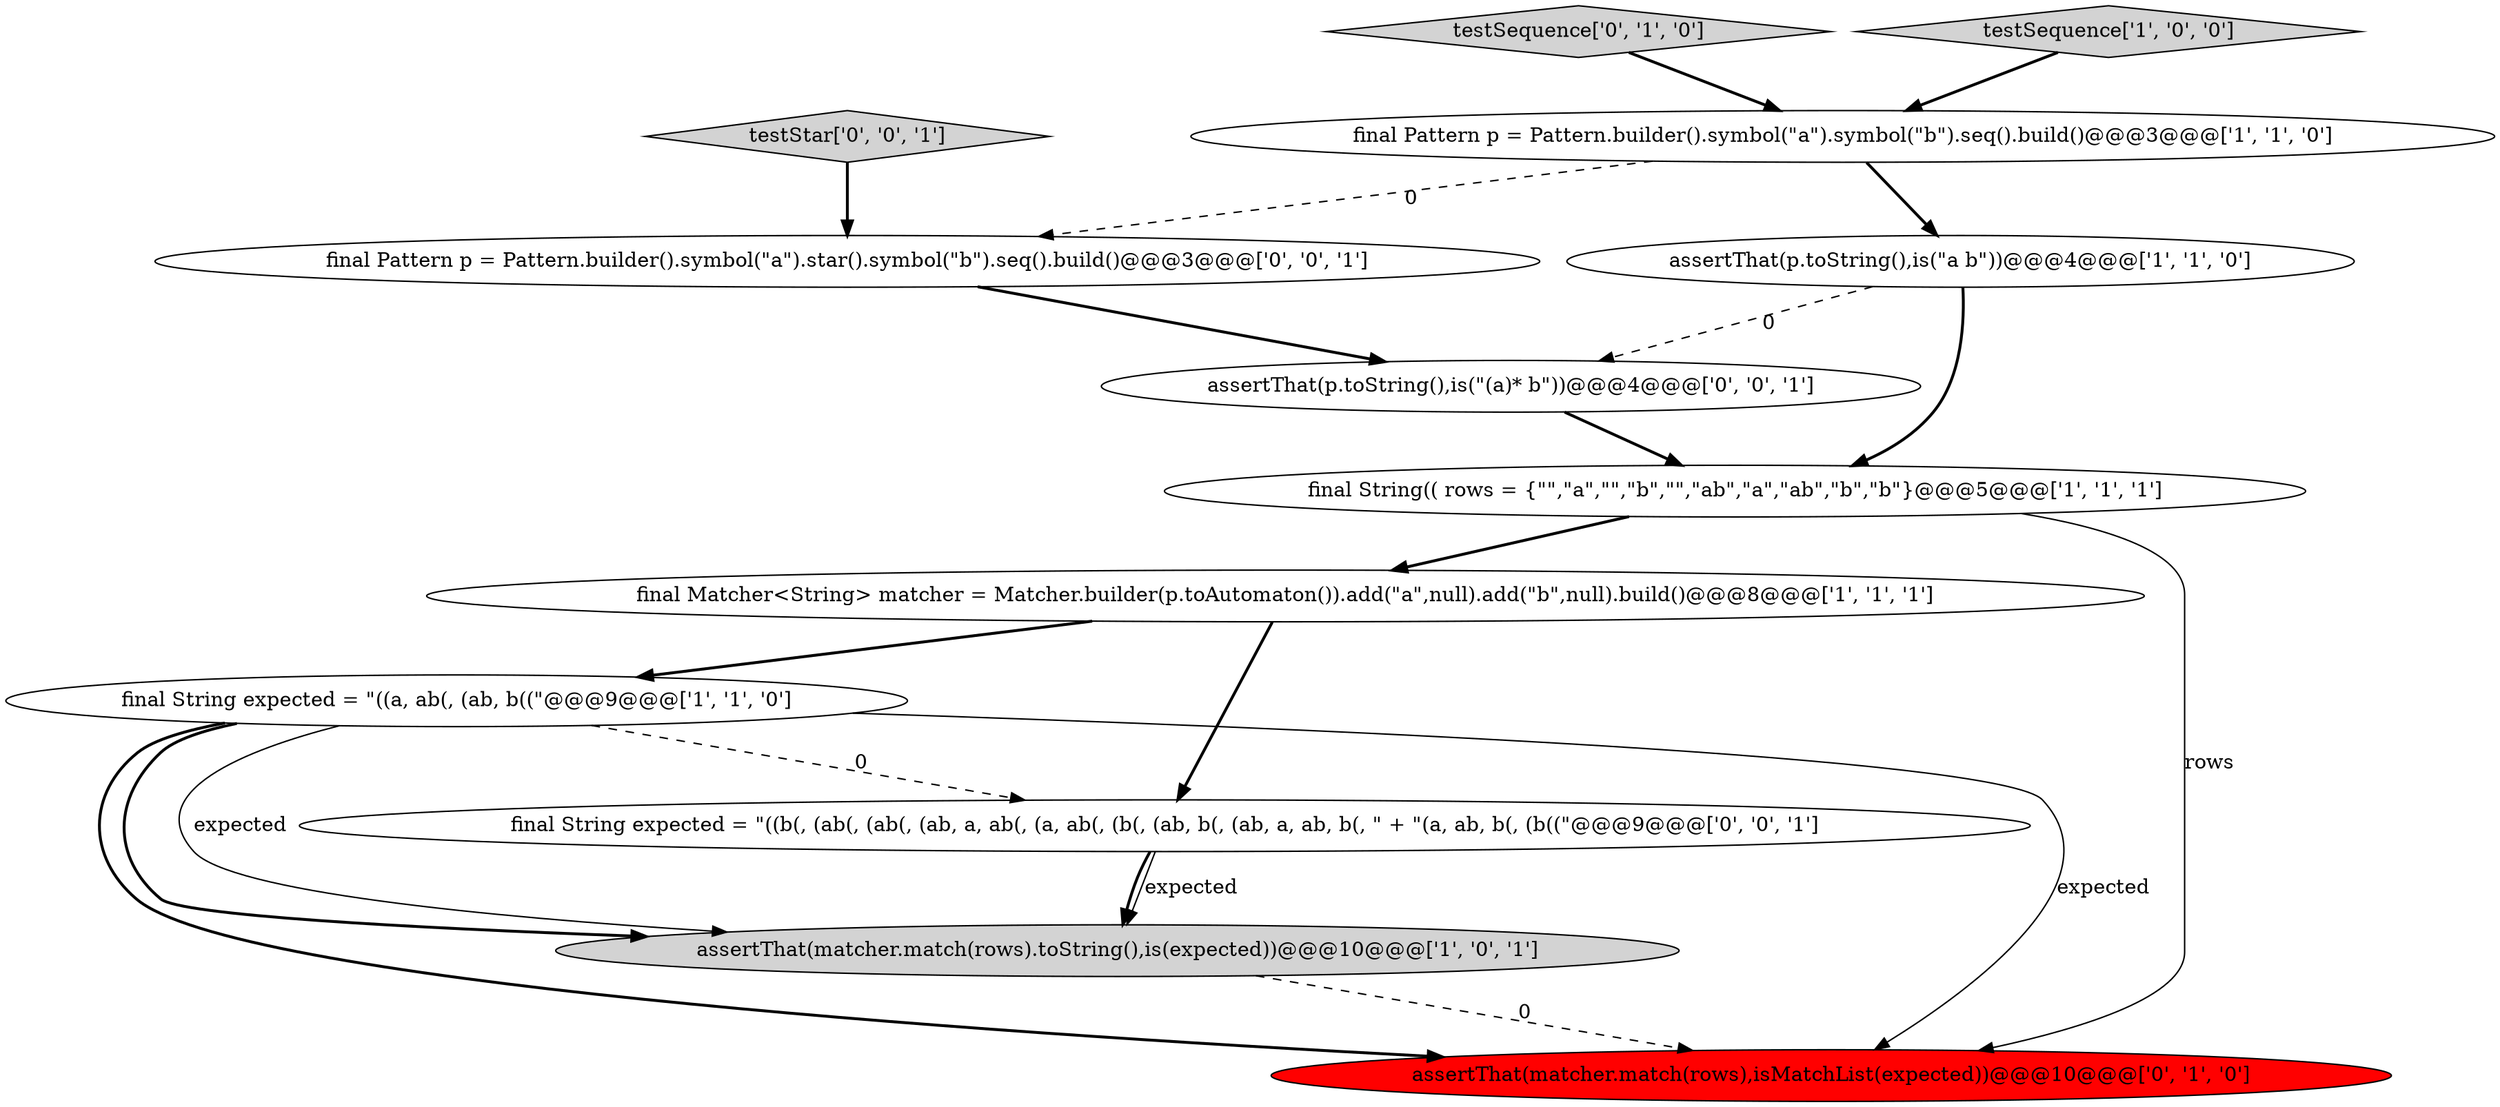 digraph {
11 [style = filled, label = "final Pattern p = Pattern.builder().symbol(\"a\").star().symbol(\"b\").seq().build()@@@3@@@['0', '0', '1']", fillcolor = white, shape = ellipse image = "AAA0AAABBB3BBB"];
5 [style = filled, label = "final Pattern p = Pattern.builder().symbol(\"a\").symbol(\"b\").seq().build()@@@3@@@['1', '1', '0']", fillcolor = white, shape = ellipse image = "AAA0AAABBB1BBB"];
6 [style = filled, label = "assertThat(matcher.match(rows).toString(),is(expected))@@@10@@@['1', '0', '1']", fillcolor = lightgray, shape = ellipse image = "AAA0AAABBB1BBB"];
9 [style = filled, label = "assertThat(p.toString(),is(\"(a)* b\"))@@@4@@@['0', '0', '1']", fillcolor = white, shape = ellipse image = "AAA0AAABBB3BBB"];
2 [style = filled, label = "final String expected = \"((a, ab(, (ab, b((\"@@@9@@@['1', '1', '0']", fillcolor = white, shape = ellipse image = "AAA0AAABBB1BBB"];
0 [style = filled, label = "assertThat(p.toString(),is(\"a b\"))@@@4@@@['1', '1', '0']", fillcolor = white, shape = ellipse image = "AAA0AAABBB1BBB"];
8 [style = filled, label = "testSequence['0', '1', '0']", fillcolor = lightgray, shape = diamond image = "AAA0AAABBB2BBB"];
12 [style = filled, label = "final String expected = \"((b(, (ab(, (ab(, (ab, a, ab(, (a, ab(, (b(, (ab, b(, (ab, a, ab, b(, \" + \"(a, ab, b(, (b((\"@@@9@@@['0', '0', '1']", fillcolor = white, shape = ellipse image = "AAA0AAABBB3BBB"];
3 [style = filled, label = "final String(( rows = {\"\",\"a\",\"\",\"b\",\"\",\"ab\",\"a\",\"ab\",\"b\",\"b\"}@@@5@@@['1', '1', '1']", fillcolor = white, shape = ellipse image = "AAA0AAABBB1BBB"];
10 [style = filled, label = "testStar['0', '0', '1']", fillcolor = lightgray, shape = diamond image = "AAA0AAABBB3BBB"];
7 [style = filled, label = "assertThat(matcher.match(rows),isMatchList(expected))@@@10@@@['0', '1', '0']", fillcolor = red, shape = ellipse image = "AAA1AAABBB2BBB"];
4 [style = filled, label = "final Matcher<String> matcher = Matcher.builder(p.toAutomaton()).add(\"a\",null).add(\"b\",null).build()@@@8@@@['1', '1', '1']", fillcolor = white, shape = ellipse image = "AAA0AAABBB1BBB"];
1 [style = filled, label = "testSequence['1', '0', '0']", fillcolor = lightgray, shape = diamond image = "AAA0AAABBB1BBB"];
1->5 [style = bold, label=""];
0->3 [style = bold, label=""];
2->6 [style = bold, label=""];
6->7 [style = dashed, label="0"];
12->6 [style = solid, label="expected"];
3->7 [style = solid, label="rows"];
4->2 [style = bold, label=""];
11->9 [style = bold, label=""];
12->6 [style = bold, label=""];
3->4 [style = bold, label=""];
2->12 [style = dashed, label="0"];
8->5 [style = bold, label=""];
5->0 [style = bold, label=""];
5->11 [style = dashed, label="0"];
2->7 [style = solid, label="expected"];
2->6 [style = solid, label="expected"];
4->12 [style = bold, label=""];
9->3 [style = bold, label=""];
2->7 [style = bold, label=""];
0->9 [style = dashed, label="0"];
10->11 [style = bold, label=""];
}
